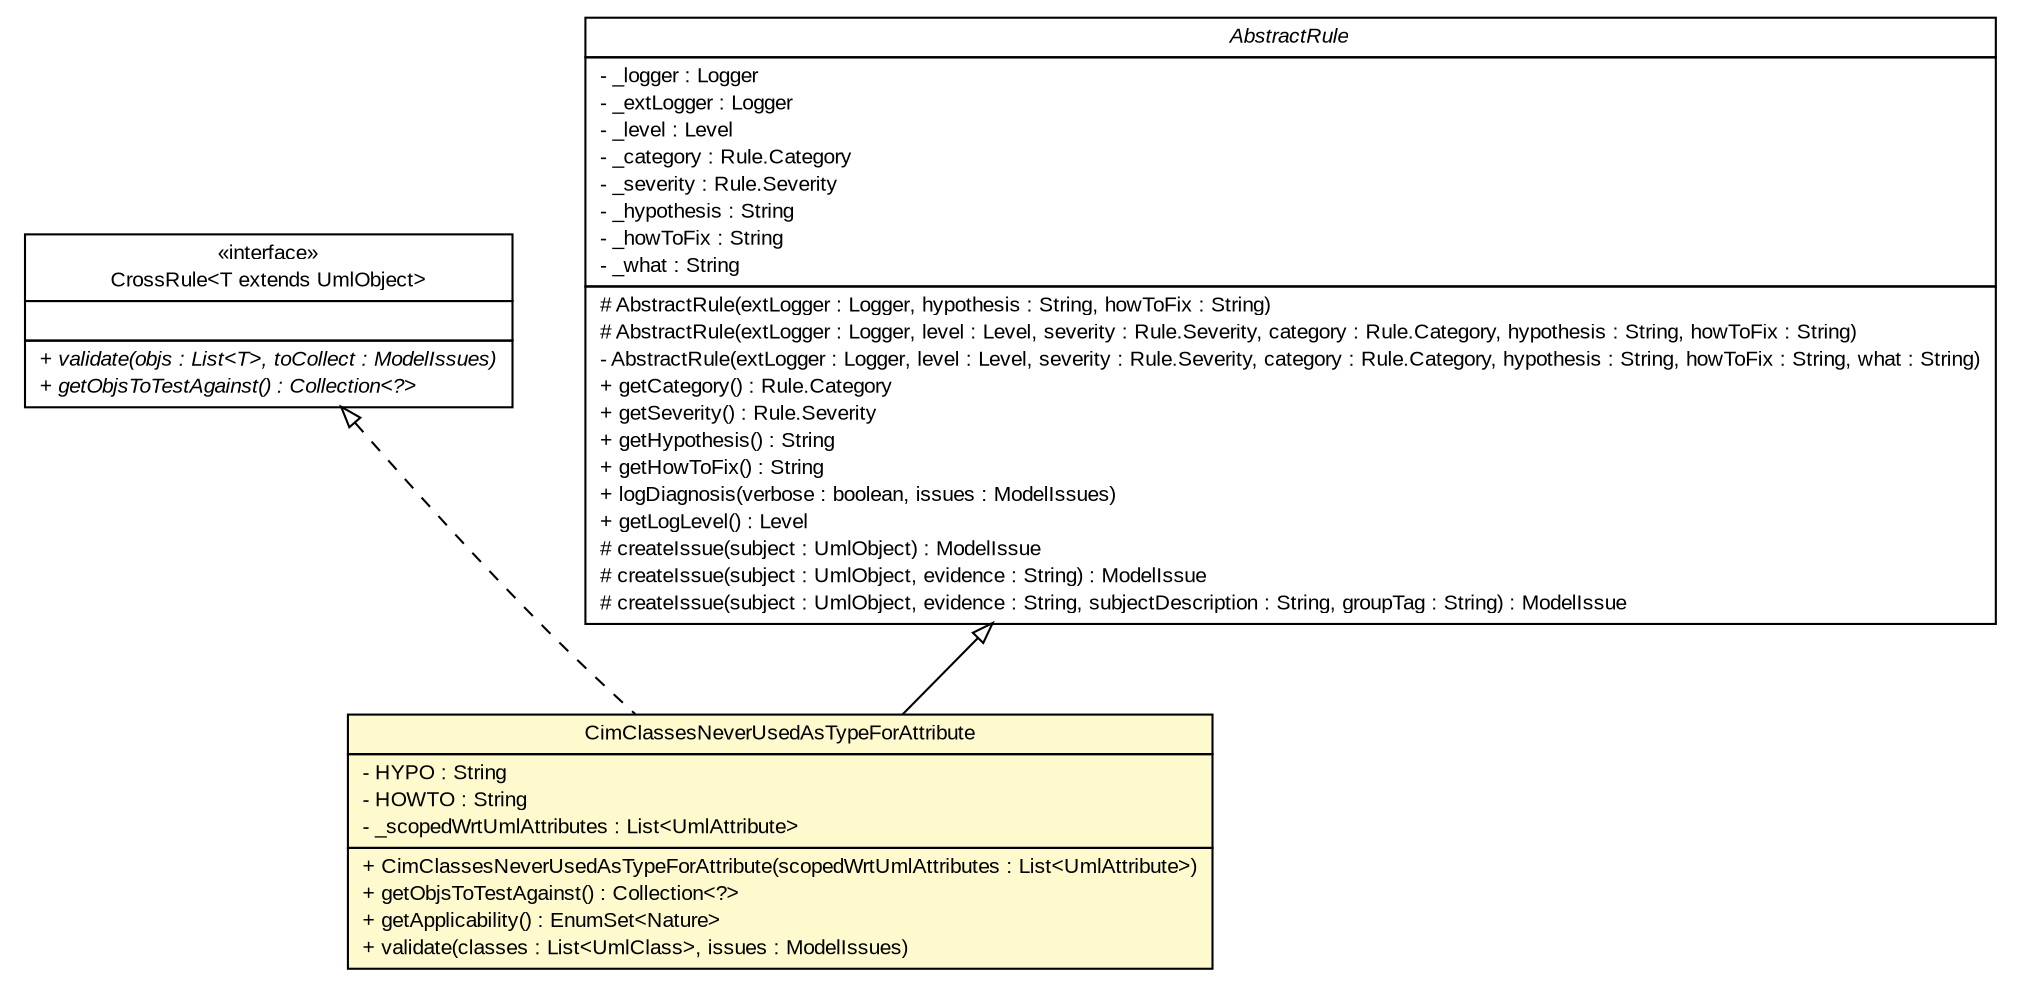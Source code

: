 #!/usr/local/bin/dot
#
# Class diagram 
# Generated by UMLGraph version R5_6_6-6-g3bdff0 (http://www.umlgraph.org/)
#

digraph G {
	edge [fontname="arial",fontsize=10,labelfontname="arial",labelfontsize=10];
	node [fontname="arial",fontsize=10,shape=plaintext];
	nodesep=0.25;
	ranksep=0.5;
	// org.tanjakostic.jcleancim.validation.CrossRule<T extends org.tanjakostic.jcleancim.model.UmlObject>
	c60524 [label=<<table title="org.tanjakostic.jcleancim.validation.CrossRule" border="0" cellborder="1" cellspacing="0" cellpadding="2" port="p" href="./CrossRule.html">
		<tr><td><table border="0" cellspacing="0" cellpadding="1">
<tr><td align="center" balign="center"> &#171;interface&#187; </td></tr>
<tr><td align="center" balign="center"> CrossRule&lt;T extends UmlObject&gt; </td></tr>
		</table></td></tr>
		<tr><td><table border="0" cellspacing="0" cellpadding="1">
<tr><td align="left" balign="left">  </td></tr>
		</table></td></tr>
		<tr><td><table border="0" cellspacing="0" cellpadding="1">
<tr><td align="left" balign="left"><font face="Arial Italic" point-size="10.0"> + validate(objs : List&lt;T&gt;, toCollect : ModelIssues) </font></td></tr>
<tr><td align="left" balign="left"><font face="Arial Italic" point-size="10.0"> + getObjsToTestAgainst() : Collection&lt;?&gt; </font></td></tr>
		</table></td></tr>
		</table>>, URL="./CrossRule.html", fontname="arial", fontcolor="black", fontsize=10.0];
	// org.tanjakostic.jcleancim.validation.ClassValidator.CimClassesNeverUsedAsTypeForAttribute
	c60574 [label=<<table title="org.tanjakostic.jcleancim.validation.ClassValidator.CimClassesNeverUsedAsTypeForAttribute" border="0" cellborder="1" cellspacing="0" cellpadding="2" port="p" bgcolor="lemonChiffon" href="./ClassValidator.CimClassesNeverUsedAsTypeForAttribute.html">
		<tr><td><table border="0" cellspacing="0" cellpadding="1">
<tr><td align="center" balign="center"> CimClassesNeverUsedAsTypeForAttribute </td></tr>
		</table></td></tr>
		<tr><td><table border="0" cellspacing="0" cellpadding="1">
<tr><td align="left" balign="left"> - HYPO : String </td></tr>
<tr><td align="left" balign="left"> - HOWTO : String </td></tr>
<tr><td align="left" balign="left"> - _scopedWrtUmlAttributes : List&lt;UmlAttribute&gt; </td></tr>
		</table></td></tr>
		<tr><td><table border="0" cellspacing="0" cellpadding="1">
<tr><td align="left" balign="left"> + CimClassesNeverUsedAsTypeForAttribute(scopedWrtUmlAttributes : List&lt;UmlAttribute&gt;) </td></tr>
<tr><td align="left" balign="left"> + getObjsToTestAgainst() : Collection&lt;?&gt; </td></tr>
<tr><td align="left" balign="left"> + getApplicability() : EnumSet&lt;Nature&gt; </td></tr>
<tr><td align="left" balign="left"> + validate(classes : List&lt;UmlClass&gt;, issues : ModelIssues) </td></tr>
		</table></td></tr>
		</table>>, URL="./ClassValidator.CimClassesNeverUsedAsTypeForAttribute.html", fontname="arial", fontcolor="black", fontsize=10.0];
	// org.tanjakostic.jcleancim.validation.AbstractRule
	c60637 [label=<<table title="org.tanjakostic.jcleancim.validation.AbstractRule" border="0" cellborder="1" cellspacing="0" cellpadding="2" port="p" href="./AbstractRule.html">
		<tr><td><table border="0" cellspacing="0" cellpadding="1">
<tr><td align="center" balign="center"><font face="Arial Italic"> AbstractRule </font></td></tr>
		</table></td></tr>
		<tr><td><table border="0" cellspacing="0" cellpadding="1">
<tr><td align="left" balign="left"> - _logger : Logger </td></tr>
<tr><td align="left" balign="left"> - _extLogger : Logger </td></tr>
<tr><td align="left" balign="left"> - _level : Level </td></tr>
<tr><td align="left" balign="left"> - _category : Rule.Category </td></tr>
<tr><td align="left" balign="left"> - _severity : Rule.Severity </td></tr>
<tr><td align="left" balign="left"> - _hypothesis : String </td></tr>
<tr><td align="left" balign="left"> - _howToFix : String </td></tr>
<tr><td align="left" balign="left"> - _what : String </td></tr>
		</table></td></tr>
		<tr><td><table border="0" cellspacing="0" cellpadding="1">
<tr><td align="left" balign="left"> # AbstractRule(extLogger : Logger, hypothesis : String, howToFix : String) </td></tr>
<tr><td align="left" balign="left"> # AbstractRule(extLogger : Logger, level : Level, severity : Rule.Severity, category : Rule.Category, hypothesis : String, howToFix : String) </td></tr>
<tr><td align="left" balign="left"> - AbstractRule(extLogger : Logger, level : Level, severity : Rule.Severity, category : Rule.Category, hypothesis : String, howToFix : String, what : String) </td></tr>
<tr><td align="left" balign="left"> + getCategory() : Rule.Category </td></tr>
<tr><td align="left" balign="left"> + getSeverity() : Rule.Severity </td></tr>
<tr><td align="left" balign="left"> + getHypothesis() : String </td></tr>
<tr><td align="left" balign="left"> + getHowToFix() : String </td></tr>
<tr><td align="left" balign="left"> + logDiagnosis(verbose : boolean, issues : ModelIssues) </td></tr>
<tr><td align="left" balign="left"> + getLogLevel() : Level </td></tr>
<tr><td align="left" balign="left"> # createIssue(subject : UmlObject) : ModelIssue </td></tr>
<tr><td align="left" balign="left"> # createIssue(subject : UmlObject, evidence : String) : ModelIssue </td></tr>
<tr><td align="left" balign="left"> # createIssue(subject : UmlObject, evidence : String, subjectDescription : String, groupTag : String) : ModelIssue </td></tr>
		</table></td></tr>
		</table>>, URL="./AbstractRule.html", fontname="arial", fontcolor="black", fontsize=10.0];
	//org.tanjakostic.jcleancim.validation.ClassValidator.CimClassesNeverUsedAsTypeForAttribute extends org.tanjakostic.jcleancim.validation.AbstractRule
	c60637:p -> c60574:p [dir=back,arrowtail=empty];
	//org.tanjakostic.jcleancim.validation.ClassValidator.CimClassesNeverUsedAsTypeForAttribute implements org.tanjakostic.jcleancim.validation.CrossRule<T extends org.tanjakostic.jcleancim.model.UmlObject>
	c60524:p -> c60574:p [dir=back,arrowtail=empty,style=dashed];
}

